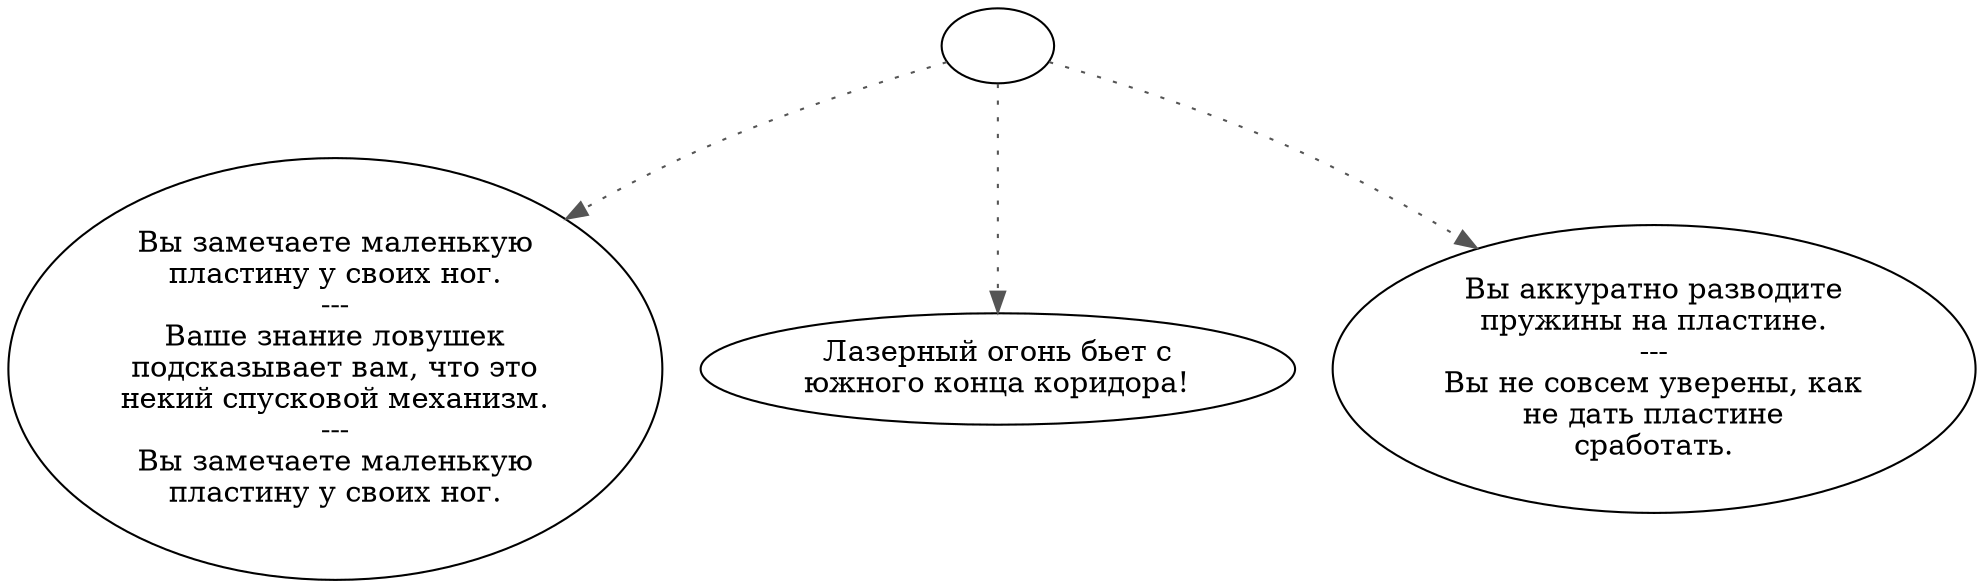digraph vlaser {
  "start" [style=filled       fillcolor="#FFFFFF"       color="#000000"]
  "start" -> "description_p_proc" [style=dotted color="#555555"]
  "start" -> "spatial_p_proc" [style=dotted color="#555555"]
  "start" -> "use_skill_on_p_proc" [style=dotted color="#555555"]
  "start" [label=""]
  "description_p_proc" [style=filled       fillcolor="#FFFFFF"       color="#000000"]
  "description_p_proc" [label="Вы замечаете маленькую\nпластину у своих ног.\n---\nВаше знание ловушек\nподсказывает вам, что это\nнекий спусковой механизм.\n---\nВы замечаете маленькую\nпластину у своих ног."]
  "spatial_p_proc" [style=filled       fillcolor="#FFFFFF"       color="#000000"]
  "spatial_p_proc" [label="Лазерный огонь бьет с\nюжного конца коридора!"]
  "use_skill_on_p_proc" [style=filled       fillcolor="#FFFFFF"       color="#000000"]
  "use_skill_on_p_proc" [label="Вы аккуратно разводите\nпружины на пластине.\n---\nВы не совсем уверены, как\nне дать пластине\nсработать."]
}
